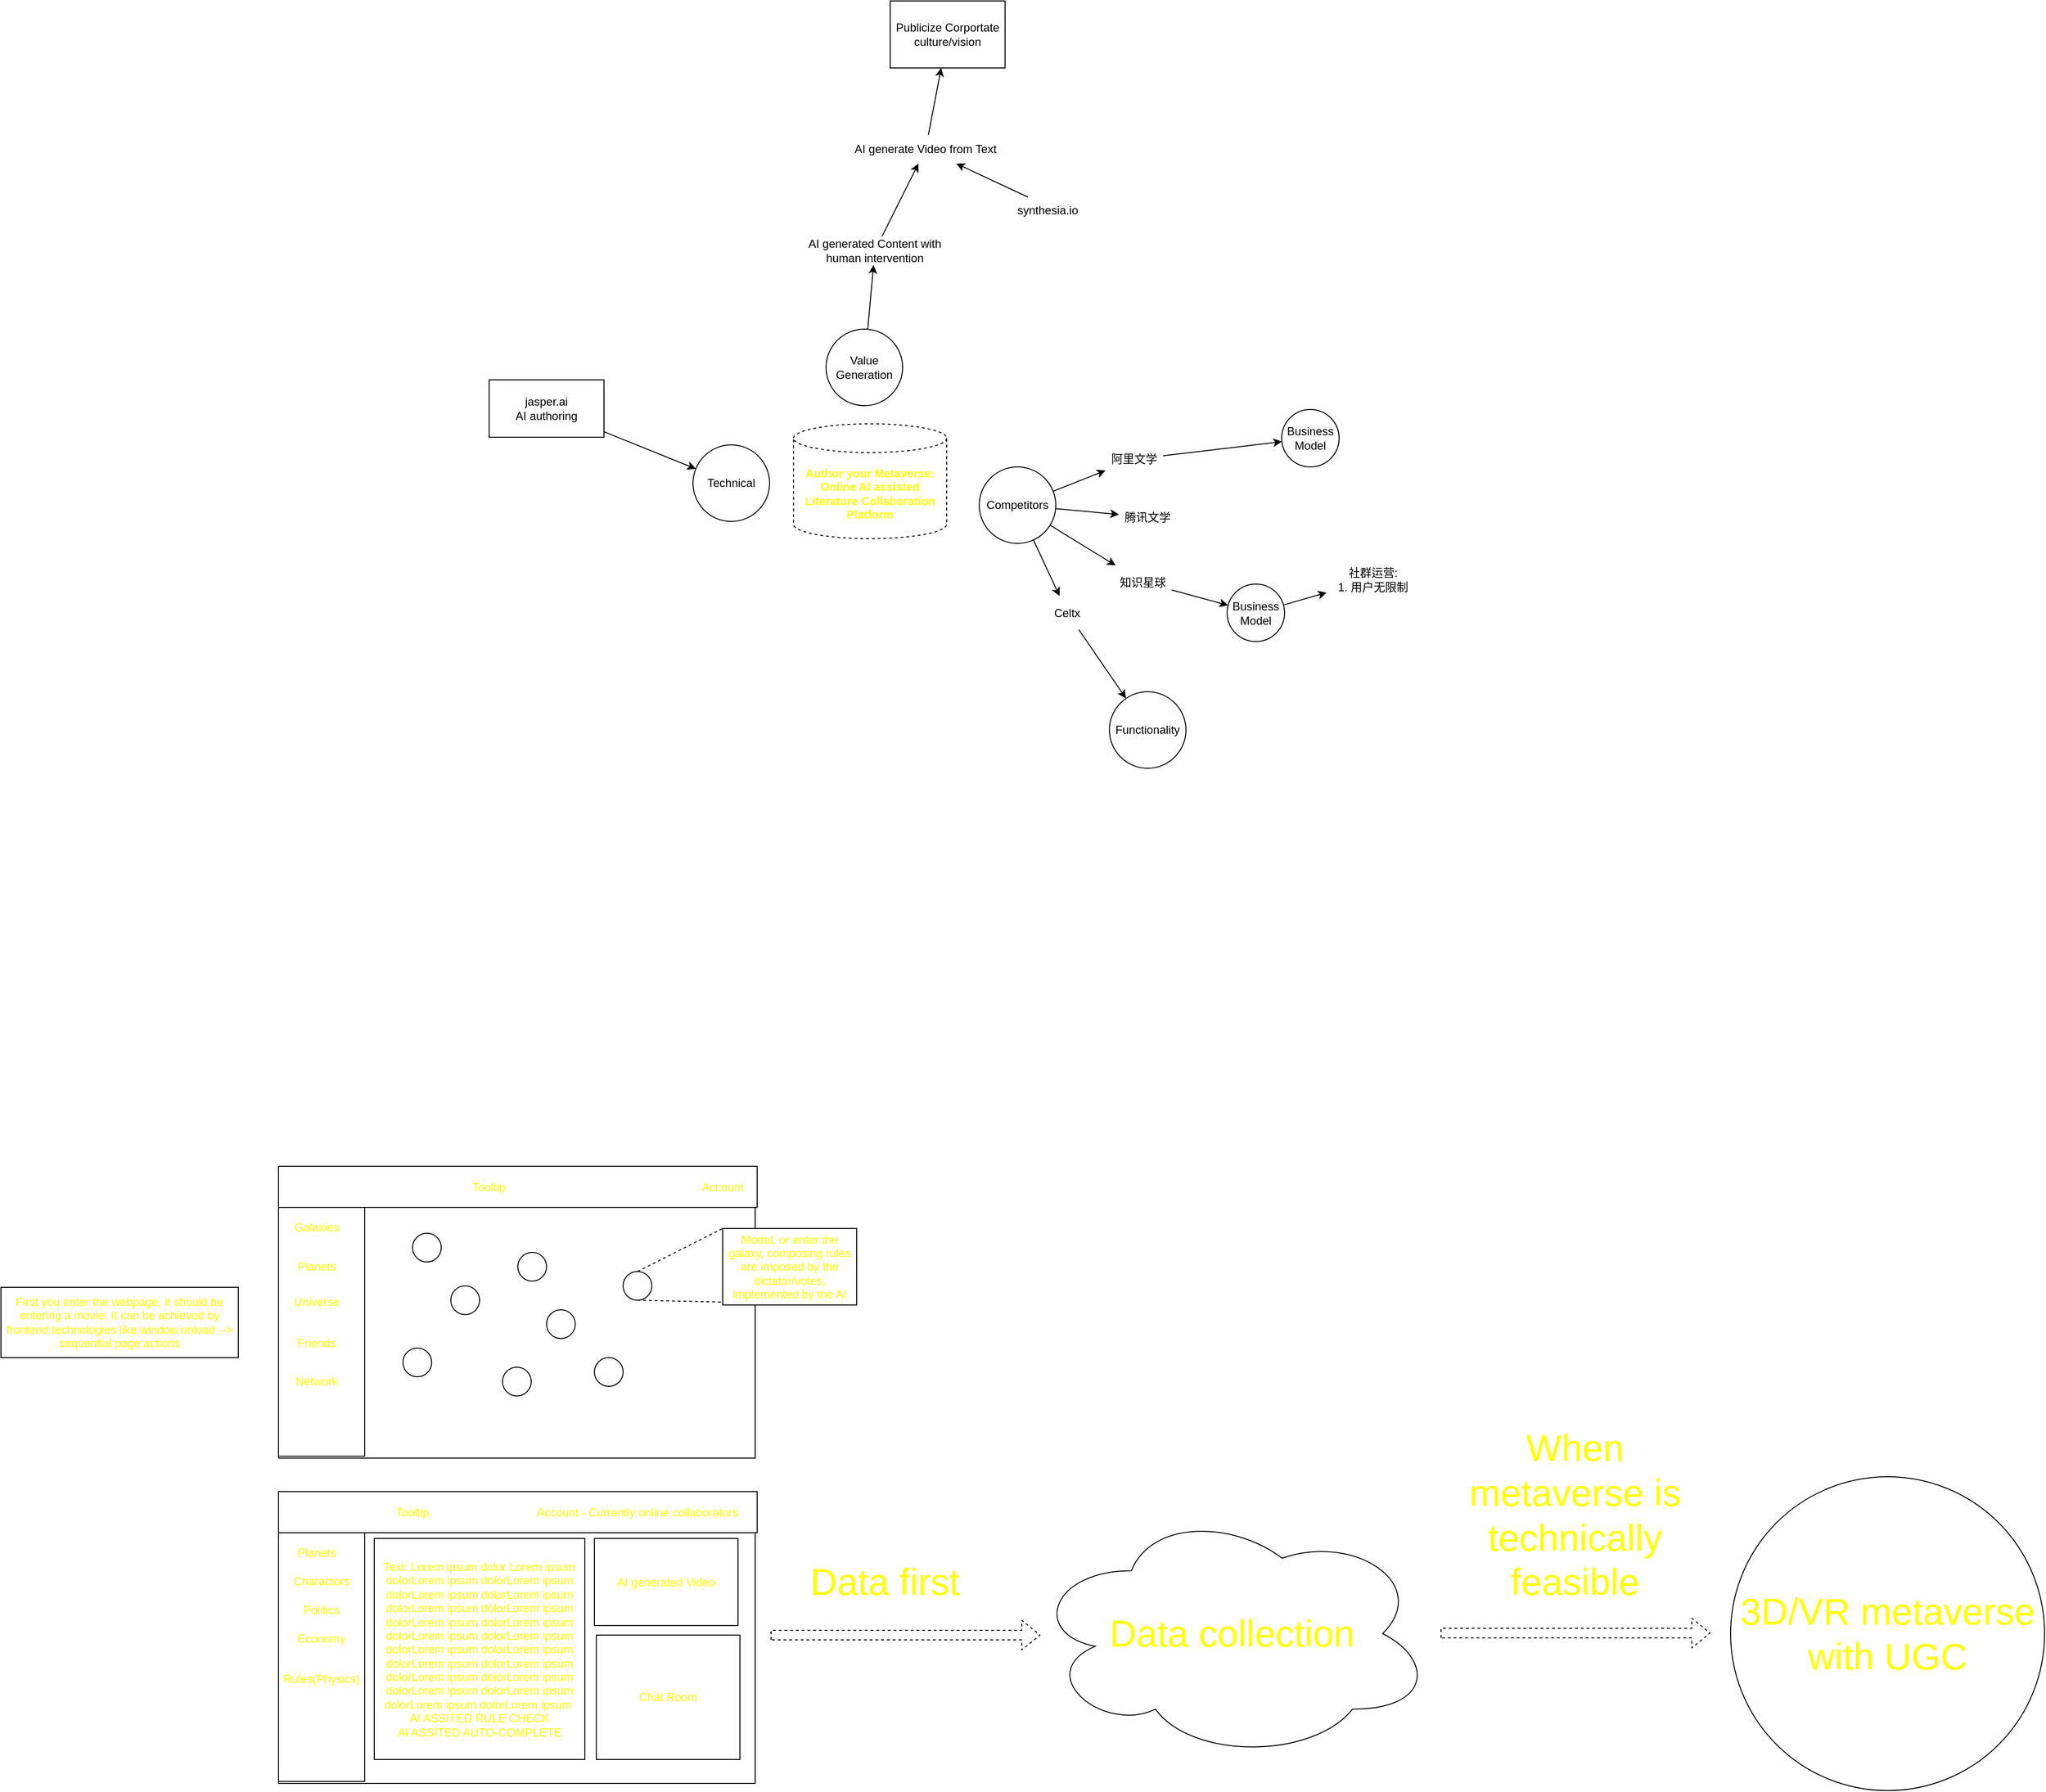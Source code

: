 <mxfile>
    <diagram id="zADu6ZWXGb0-B_5NGSIa" name="Seite-1">
        <mxGraphModel dx="2898" dy="1036" grid="0" gridSize="10" guides="1" tooltips="1" connect="1" arrows="1" fold="1" page="0" pageScale="1" pageWidth="827" pageHeight="1169" math="0" shadow="0">
            <root>
                <mxCell id="0"/>
                <mxCell id="1" parent="0"/>
                <mxCell id="4" style="edgeStyle=none;html=1;" edge="1" parent="1" source="2" target="3">
                    <mxGeometry relative="1" as="geometry"/>
                </mxCell>
                <mxCell id="2" value="jasper.ai&lt;br&gt;AI authoring" style="rounded=0;whiteSpace=wrap;html=1;" vertex="1" parent="1">
                    <mxGeometry x="272" y="894" width="120" height="60" as="geometry"/>
                </mxCell>
                <mxCell id="3" value="Technical" style="ellipse;whiteSpace=wrap;html=1;aspect=fixed;" vertex="1" parent="1">
                    <mxGeometry x="485" y="962" width="80" height="80" as="geometry"/>
                </mxCell>
                <mxCell id="7" style="edgeStyle=none;html=1;" edge="1" parent="1" source="5" target="6">
                    <mxGeometry relative="1" as="geometry"/>
                </mxCell>
                <mxCell id="5" value="Value Generation" style="ellipse;whiteSpace=wrap;html=1;aspect=fixed;" vertex="1" parent="1">
                    <mxGeometry x="624" y="841" width="80" height="80" as="geometry"/>
                </mxCell>
                <mxCell id="11" style="edgeStyle=none;html=1;" edge="1" parent="1" source="6" target="8">
                    <mxGeometry relative="1" as="geometry"/>
                </mxCell>
                <mxCell id="6" value="AI generated Content with human intervention" style="text;html=1;strokeColor=none;fillColor=none;align=center;verticalAlign=middle;whiteSpace=wrap;rounded=0;" vertex="1" parent="1">
                    <mxGeometry x="600" y="744" width="150" height="30" as="geometry"/>
                </mxCell>
                <mxCell id="13" style="edgeStyle=none;html=1;" edge="1" parent="1" source="8" target="12">
                    <mxGeometry relative="1" as="geometry"/>
                </mxCell>
                <mxCell id="8" value="AI generate Video from Text" style="text;html=1;strokeColor=none;fillColor=none;align=center;verticalAlign=middle;whiteSpace=wrap;rounded=0;" vertex="1" parent="1">
                    <mxGeometry x="638" y="638" width="180" height="30" as="geometry"/>
                </mxCell>
                <mxCell id="10" style="edgeStyle=none;html=1;" edge="1" parent="1" source="9" target="8">
                    <mxGeometry relative="1" as="geometry"/>
                </mxCell>
                <UserObject label="synthesia.io" link="synthesia.io" id="9">
                    <mxCell style="text;whiteSpace=wrap;html=1;" vertex="1" parent="1">
                        <mxGeometry x="822" y="703" width="90" height="30" as="geometry"/>
                    </mxCell>
                </UserObject>
                <mxCell id="12" value="Publicize Corportate culture/vision" style="rounded=0;whiteSpace=wrap;html=1;" vertex="1" parent="1">
                    <mxGeometry x="691" y="498" width="120" height="70" as="geometry"/>
                </mxCell>
                <mxCell id="18" style="edgeStyle=none;html=1;" edge="1" parent="1" source="14" target="17">
                    <mxGeometry relative="1" as="geometry"/>
                </mxCell>
                <mxCell id="20" style="edgeStyle=none;html=1;" edge="1" parent="1" source="14" target="19">
                    <mxGeometry relative="1" as="geometry"/>
                </mxCell>
                <mxCell id="24" style="edgeStyle=none;html=1;fontColor=#FFFF00;" edge="1" parent="1" source="14" target="21">
                    <mxGeometry relative="1" as="geometry"/>
                </mxCell>
                <mxCell id="26" style="edgeStyle=none;html=1;fontColor=#FFFF00;" edge="1" parent="1" source="14" target="25">
                    <mxGeometry relative="1" as="geometry"/>
                </mxCell>
                <mxCell id="14" value="Competitors" style="ellipse;whiteSpace=wrap;html=1;aspect=fixed;" vertex="1" parent="1">
                    <mxGeometry x="784" y="985" width="80" height="80" as="geometry"/>
                </mxCell>
                <mxCell id="15" value="Author your Metaverse: Online AI assisted Literature Collaboration Platform" style="shape=cylinder3;whiteSpace=wrap;html=1;boundedLbl=1;backgroundOutline=1;size=15;dashed=1;fontStyle=1;fontColor=#FFFF00;" vertex="1" parent="1">
                    <mxGeometry x="590" y="940" width="160" height="120" as="geometry"/>
                </mxCell>
                <mxCell id="23" style="edgeStyle=none;html=1;" edge="1" parent="1" source="17" target="22">
                    <mxGeometry relative="1" as="geometry"/>
                </mxCell>
                <mxCell id="17" value="阿里文学" style="text;html=1;strokeColor=none;fillColor=none;align=center;verticalAlign=middle;whiteSpace=wrap;rounded=0;" vertex="1" parent="1">
                    <mxGeometry x="916" y="962" width="60" height="30" as="geometry"/>
                </mxCell>
                <mxCell id="19" value="腾讯文学" style="text;html=1;strokeColor=none;fillColor=none;align=center;verticalAlign=middle;whiteSpace=wrap;rounded=0;" vertex="1" parent="1">
                    <mxGeometry x="930" y="1020" width="60" height="35" as="geometry"/>
                </mxCell>
                <mxCell id="31" style="edgeStyle=none;html=1;fontColor=#FFFF00;" edge="1" parent="1" source="21" target="30">
                    <mxGeometry relative="1" as="geometry"/>
                </mxCell>
                <mxCell id="21" value="知识星球" style="text;html=1;strokeColor=none;fillColor=none;align=center;verticalAlign=middle;whiteSpace=wrap;rounded=0;" vertex="1" parent="1">
                    <mxGeometry x="925" y="1088" width="60" height="35" as="geometry"/>
                </mxCell>
                <mxCell id="22" value="Business Model" style="ellipse;whiteSpace=wrap;html=1;aspect=fixed;" vertex="1" parent="1">
                    <mxGeometry x="1100" y="925" width="60" height="60" as="geometry"/>
                </mxCell>
                <mxCell id="28" style="edgeStyle=none;html=1;fontColor=#FFFF00;" edge="1" parent="1" source="25" target="27">
                    <mxGeometry relative="1" as="geometry"/>
                </mxCell>
                <mxCell id="25" value="Celtx" style="text;html=1;strokeColor=none;fillColor=none;align=center;verticalAlign=middle;whiteSpace=wrap;rounded=0;" vertex="1" parent="1">
                    <mxGeometry x="846" y="1120" width="60" height="35" as="geometry"/>
                </mxCell>
                <mxCell id="27" value="Functionality" style="ellipse;whiteSpace=wrap;html=1;aspect=fixed;" vertex="1" parent="1">
                    <mxGeometry x="920" y="1220" width="80" height="80" as="geometry"/>
                </mxCell>
                <mxCell id="33" style="edgeStyle=none;html=1;fontColor=#FFFF00;" edge="1" parent="1" source="30" target="32">
                    <mxGeometry relative="1" as="geometry"/>
                </mxCell>
                <mxCell id="30" value="Business Model" style="ellipse;whiteSpace=wrap;html=1;aspect=fixed;" vertex="1" parent="1">
                    <mxGeometry x="1043" y="1107.5" width="60" height="60" as="geometry"/>
                </mxCell>
                <mxCell id="32" value="社群运营:&lt;br&gt;1. 用户无限制" style="text;html=1;strokeColor=none;fillColor=none;align=center;verticalAlign=middle;whiteSpace=wrap;rounded=0;" vertex="1" parent="1">
                    <mxGeometry x="1147" y="1080" width="97" height="45" as="geometry"/>
                </mxCell>
                <mxCell id="35" value="" style="rounded=0;whiteSpace=wrap;html=1;fontColor=#FFFF00;" vertex="1" parent="1">
                    <mxGeometry x="52" y="1716" width="498" height="305" as="geometry"/>
                </mxCell>
                <mxCell id="36" value="" style="rounded=0;whiteSpace=wrap;html=1;fontColor=#FFFF00;" vertex="1" parent="1">
                    <mxGeometry x="52" y="1716" width="500" height="43" as="geometry"/>
                </mxCell>
                <mxCell id="37" value="Tooltip" style="text;html=1;strokeColor=none;fillColor=none;align=center;verticalAlign=middle;whiteSpace=wrap;rounded=0;fontColor=#FFFF00;" vertex="1" parent="1">
                    <mxGeometry x="242" y="1722.5" width="60" height="30" as="geometry"/>
                </mxCell>
                <mxCell id="38" value="Account" style="text;html=1;strokeColor=none;fillColor=none;align=center;verticalAlign=middle;whiteSpace=wrap;rounded=0;fontColor=#FFFF00;" vertex="1" parent="1">
                    <mxGeometry x="486" y="1722.5" width="60" height="30" as="geometry"/>
                </mxCell>
                <mxCell id="39" value="" style="rounded=0;whiteSpace=wrap;html=1;fontColor=#FFFF00;" vertex="1" parent="1">
                    <mxGeometry x="52" y="1759" width="90" height="260" as="geometry"/>
                </mxCell>
                <mxCell id="41" value="" style="ellipse;whiteSpace=wrap;html=1;aspect=fixed;fontColor=#FFFF00;" vertex="1" parent="1">
                    <mxGeometry x="192" y="1786" width="30" height="30" as="geometry"/>
                </mxCell>
                <mxCell id="42" value="" style="ellipse;whiteSpace=wrap;html=1;aspect=fixed;fontColor=#FFFF00;" vertex="1" parent="1">
                    <mxGeometry x="232" y="1841" width="30" height="30" as="geometry"/>
                </mxCell>
                <mxCell id="43" value="" style="ellipse;whiteSpace=wrap;html=1;aspect=fixed;fontColor=#FFFF00;" vertex="1" parent="1">
                    <mxGeometry x="302" y="1806" width="30" height="30" as="geometry"/>
                </mxCell>
                <mxCell id="44" value="" style="ellipse;whiteSpace=wrap;html=1;aspect=fixed;fontColor=#FFFF00;" vertex="1" parent="1">
                    <mxGeometry x="182" y="1906" width="30" height="30" as="geometry"/>
                </mxCell>
                <mxCell id="45" value="" style="ellipse;whiteSpace=wrap;html=1;aspect=fixed;fontColor=#FFFF00;" vertex="1" parent="1">
                    <mxGeometry x="286" y="1926" width="30" height="30" as="geometry"/>
                </mxCell>
                <mxCell id="46" value="" style="ellipse;whiteSpace=wrap;html=1;aspect=fixed;fontColor=#FFFF00;" vertex="1" parent="1">
                    <mxGeometry x="332" y="1866" width="30" height="30" as="geometry"/>
                </mxCell>
                <mxCell id="47" value="Galaxies" style="text;html=1;strokeColor=none;fillColor=none;align=center;verticalAlign=middle;whiteSpace=wrap;rounded=0;fontColor=#FFFF00;" vertex="1" parent="1">
                    <mxGeometry x="62" y="1765" width="60" height="30" as="geometry"/>
                </mxCell>
                <mxCell id="48" value="Planets" style="text;html=1;strokeColor=none;fillColor=none;align=center;verticalAlign=middle;whiteSpace=wrap;rounded=0;fontColor=#FFFF00;" vertex="1" parent="1">
                    <mxGeometry x="62" y="1806" width="60" height="30" as="geometry"/>
                </mxCell>
                <mxCell id="49" value="" style="ellipse;whiteSpace=wrap;html=1;aspect=fixed;fontColor=#FFFF00;" vertex="1" parent="1">
                    <mxGeometry x="382" y="1916" width="30" height="30" as="geometry"/>
                </mxCell>
                <mxCell id="52" style="edgeStyle=none;html=1;exitX=0.5;exitY=1;exitDx=0;exitDy=0;entryX=1;entryY=1;entryDx=0;entryDy=0;fontColor=#FFFF00;endArrow=none;endFill=0;dashed=1;" edge="1" parent="1" source="50" target="51">
                    <mxGeometry relative="1" as="geometry"/>
                </mxCell>
                <mxCell id="53" style="edgeStyle=none;html=1;exitX=0.5;exitY=0;exitDx=0;exitDy=0;entryX=0;entryY=0;entryDx=0;entryDy=0;dashed=1;fontColor=#FFFF00;endArrow=none;endFill=0;" edge="1" parent="1" source="50" target="51">
                    <mxGeometry relative="1" as="geometry"/>
                </mxCell>
                <mxCell id="50" value="" style="ellipse;whiteSpace=wrap;html=1;aspect=fixed;fontColor=#FFFF00;" vertex="1" parent="1">
                    <mxGeometry x="412" y="1826" width="30" height="30" as="geometry"/>
                </mxCell>
                <mxCell id="51" value="Modal, or enter the galaxy, composing rules are imposed by the dictator/votes, implemented by the AI" style="rounded=0;whiteSpace=wrap;html=1;fontColor=#FFFF00;" vertex="1" parent="1">
                    <mxGeometry x="516" y="1781" width="140" height="80" as="geometry"/>
                </mxCell>
                <mxCell id="54" value="Universe" style="text;html=1;strokeColor=none;fillColor=none;align=center;verticalAlign=middle;whiteSpace=wrap;rounded=0;fontColor=#FFFF00;" vertex="1" parent="1">
                    <mxGeometry x="62" y="1842.5" width="60" height="30" as="geometry"/>
                </mxCell>
                <mxCell id="55" value="First you enter the webpage, it should be entering a movie. It can be achieved by frontend technologies like window.onload --&amp;gt; sequential page actions" style="rounded=0;whiteSpace=wrap;html=1;fontColor=#FFFF00;" vertex="1" parent="1">
                    <mxGeometry x="-238" y="1842.5" width="248" height="73.5" as="geometry"/>
                </mxCell>
                <mxCell id="57" value="" style="rounded=0;whiteSpace=wrap;html=1;fontColor=#FFFF00;" vertex="1" parent="1">
                    <mxGeometry x="52" y="2056" width="498" height="305" as="geometry"/>
                </mxCell>
                <mxCell id="58" value="" style="rounded=0;whiteSpace=wrap;html=1;fontColor=#FFFF00;" vertex="1" parent="1">
                    <mxGeometry x="52" y="2056" width="500" height="43" as="geometry"/>
                </mxCell>
                <mxCell id="59" value="Tooltip" style="text;html=1;strokeColor=none;fillColor=none;align=center;verticalAlign=middle;whiteSpace=wrap;rounded=0;fontColor=#FFFF00;" vertex="1" parent="1">
                    <mxGeometry x="162" y="2062.5" width="60" height="30" as="geometry"/>
                </mxCell>
                <mxCell id="60" value="Account - Currently online collaborators" style="text;html=1;strokeColor=none;fillColor=none;align=center;verticalAlign=middle;whiteSpace=wrap;rounded=0;fontColor=#FFFF00;" vertex="1" parent="1">
                    <mxGeometry x="320" y="2062.5" width="214" height="30" as="geometry"/>
                </mxCell>
                <mxCell id="61" value="" style="rounded=0;whiteSpace=wrap;html=1;fontColor=#FFFF00;" vertex="1" parent="1">
                    <mxGeometry x="52" y="2099" width="90" height="260" as="geometry"/>
                </mxCell>
                <mxCell id="68" value="Charactors" style="text;html=1;strokeColor=none;fillColor=none;align=center;verticalAlign=middle;whiteSpace=wrap;rounded=0;fontColor=#FFFF00;" vertex="1" parent="1">
                    <mxGeometry x="67" y="2135" width="60" height="30" as="geometry"/>
                </mxCell>
                <mxCell id="69" value="Planets" style="text;html=1;strokeColor=none;fillColor=none;align=center;verticalAlign=middle;whiteSpace=wrap;rounded=0;fontColor=#FFFF00;" vertex="1" parent="1">
                    <mxGeometry x="62" y="2105" width="60" height="30" as="geometry"/>
                </mxCell>
                <mxCell id="76" value="Text: Lorem ipsum dolor Lorem ipsum dolorLorem ipsum dolorLorem ipsum dolorLorem ipsum dolorLorem ipsum dolorLorem ipsum dolorLorem ipsum dolorLorem ipsum dolorLorem ipsum dolorLorem ipsum dolorLorem ipsum dolorLorem ipsum dolorLorem ipsum dolorLorem ipsum dolorLorem ipsum dolorLorem ipsum dolorLorem ipsum dolorLorem ipsum dolorLorem ipsum dolorLorem ipsum dolorLorem ipsum&amp;nbsp;&lt;br&gt;AI ASSITED RULE CHECK&lt;br&gt;AI ASSITED AUTO-COMPLETE" style="rounded=0;whiteSpace=wrap;html=1;fontColor=#FFFF00;" vertex="1" parent="1">
                    <mxGeometry x="152" y="2105" width="220" height="231" as="geometry"/>
                </mxCell>
                <mxCell id="77" value="Politics" style="text;html=1;strokeColor=none;fillColor=none;align=center;verticalAlign=middle;whiteSpace=wrap;rounded=0;fontColor=#FFFF00;" vertex="1" parent="1">
                    <mxGeometry x="67" y="2165" width="60" height="30" as="geometry"/>
                </mxCell>
                <mxCell id="78" value="Economy" style="text;html=1;strokeColor=none;fillColor=none;align=center;verticalAlign=middle;whiteSpace=wrap;rounded=0;fontColor=#FFFF00;" vertex="1" parent="1">
                    <mxGeometry x="67" y="2195" width="60" height="30" as="geometry"/>
                </mxCell>
                <mxCell id="79" value="Rules(Physics)" style="text;html=1;strokeColor=none;fillColor=none;align=center;verticalAlign=middle;whiteSpace=wrap;rounded=0;fontColor=#FFFF00;" vertex="1" parent="1">
                    <mxGeometry x="67" y="2236" width="60" height="31" as="geometry"/>
                </mxCell>
                <mxCell id="80" value="Friends" style="text;html=1;strokeColor=none;fillColor=none;align=center;verticalAlign=middle;whiteSpace=wrap;rounded=0;fontColor=#FFFF00;" vertex="1" parent="1">
                    <mxGeometry x="62" y="1886" width="60" height="30" as="geometry"/>
                </mxCell>
                <mxCell id="81" value="Network" style="text;html=1;strokeColor=none;fillColor=none;align=center;verticalAlign=middle;whiteSpace=wrap;rounded=0;fontColor=#FFFF00;" vertex="1" parent="1">
                    <mxGeometry x="62" y="1926" width="60" height="30" as="geometry"/>
                </mxCell>
                <mxCell id="82" value="AI generated Video" style="rounded=0;whiteSpace=wrap;html=1;fontColor=#FFFF00;" vertex="1" parent="1">
                    <mxGeometry x="382" y="2105" width="150" height="91" as="geometry"/>
                </mxCell>
                <mxCell id="83" value="Chat Room" style="rounded=0;whiteSpace=wrap;html=1;fontColor=#FFFF00;" vertex="1" parent="1">
                    <mxGeometry x="384" y="2206" width="150" height="130" as="geometry"/>
                </mxCell>
                <mxCell id="84" value="" style="shape=flexArrow;endArrow=classic;html=1;dashed=1;fontColor=#FFFF00;" edge="1" parent="1">
                    <mxGeometry width="50" height="50" relative="1" as="geometry">
                        <mxPoint x="566" y="2206" as="sourcePoint"/>
                        <mxPoint x="848" y="2206" as="targetPoint"/>
                    </mxGeometry>
                </mxCell>
                <mxCell id="85" value="Data collection" style="ellipse;shape=cloud;whiteSpace=wrap;html=1;fontColor=#FFFF00;fontSize=39;" vertex="1" parent="1">
                    <mxGeometry x="838" y="2073" width="420" height="263" as="geometry"/>
                </mxCell>
                <mxCell id="86" value="" style="shape=flexArrow;endArrow=classic;html=1;dashed=1;fontColor=#FFFF00;" edge="1" parent="1">
                    <mxGeometry width="50" height="50" relative="1" as="geometry">
                        <mxPoint x="1266.0" y="2203.87" as="sourcePoint"/>
                        <mxPoint x="1548" y="2203.87" as="targetPoint"/>
                    </mxGeometry>
                </mxCell>
                <mxCell id="88" value="3D/VR metaverse with UGC" style="ellipse;whiteSpace=wrap;html=1;aspect=fixed;fontSize=39;fontColor=#FFFF00;" vertex="1" parent="1">
                    <mxGeometry x="1569" y="2040.5" width="328" height="328" as="geometry"/>
                </mxCell>
                <mxCell id="89" value="When metaverse is technically feasible" style="text;html=1;strokeColor=none;fillColor=none;align=center;verticalAlign=middle;whiteSpace=wrap;rounded=0;fontSize=39;fontColor=#FFFF00;" vertex="1" parent="1">
                    <mxGeometry x="1276" y="2066" width="261" height="30" as="geometry"/>
                </mxCell>
                <mxCell id="90" value="Data first" style="text;html=1;strokeColor=none;fillColor=none;align=center;verticalAlign=middle;whiteSpace=wrap;rounded=0;fontSize=39;fontColor=#FFFF00;" vertex="1" parent="1">
                    <mxGeometry x="555" y="2135.5" width="261" height="30" as="geometry"/>
                </mxCell>
            </root>
        </mxGraphModel>
    </diagram>
</mxfile>